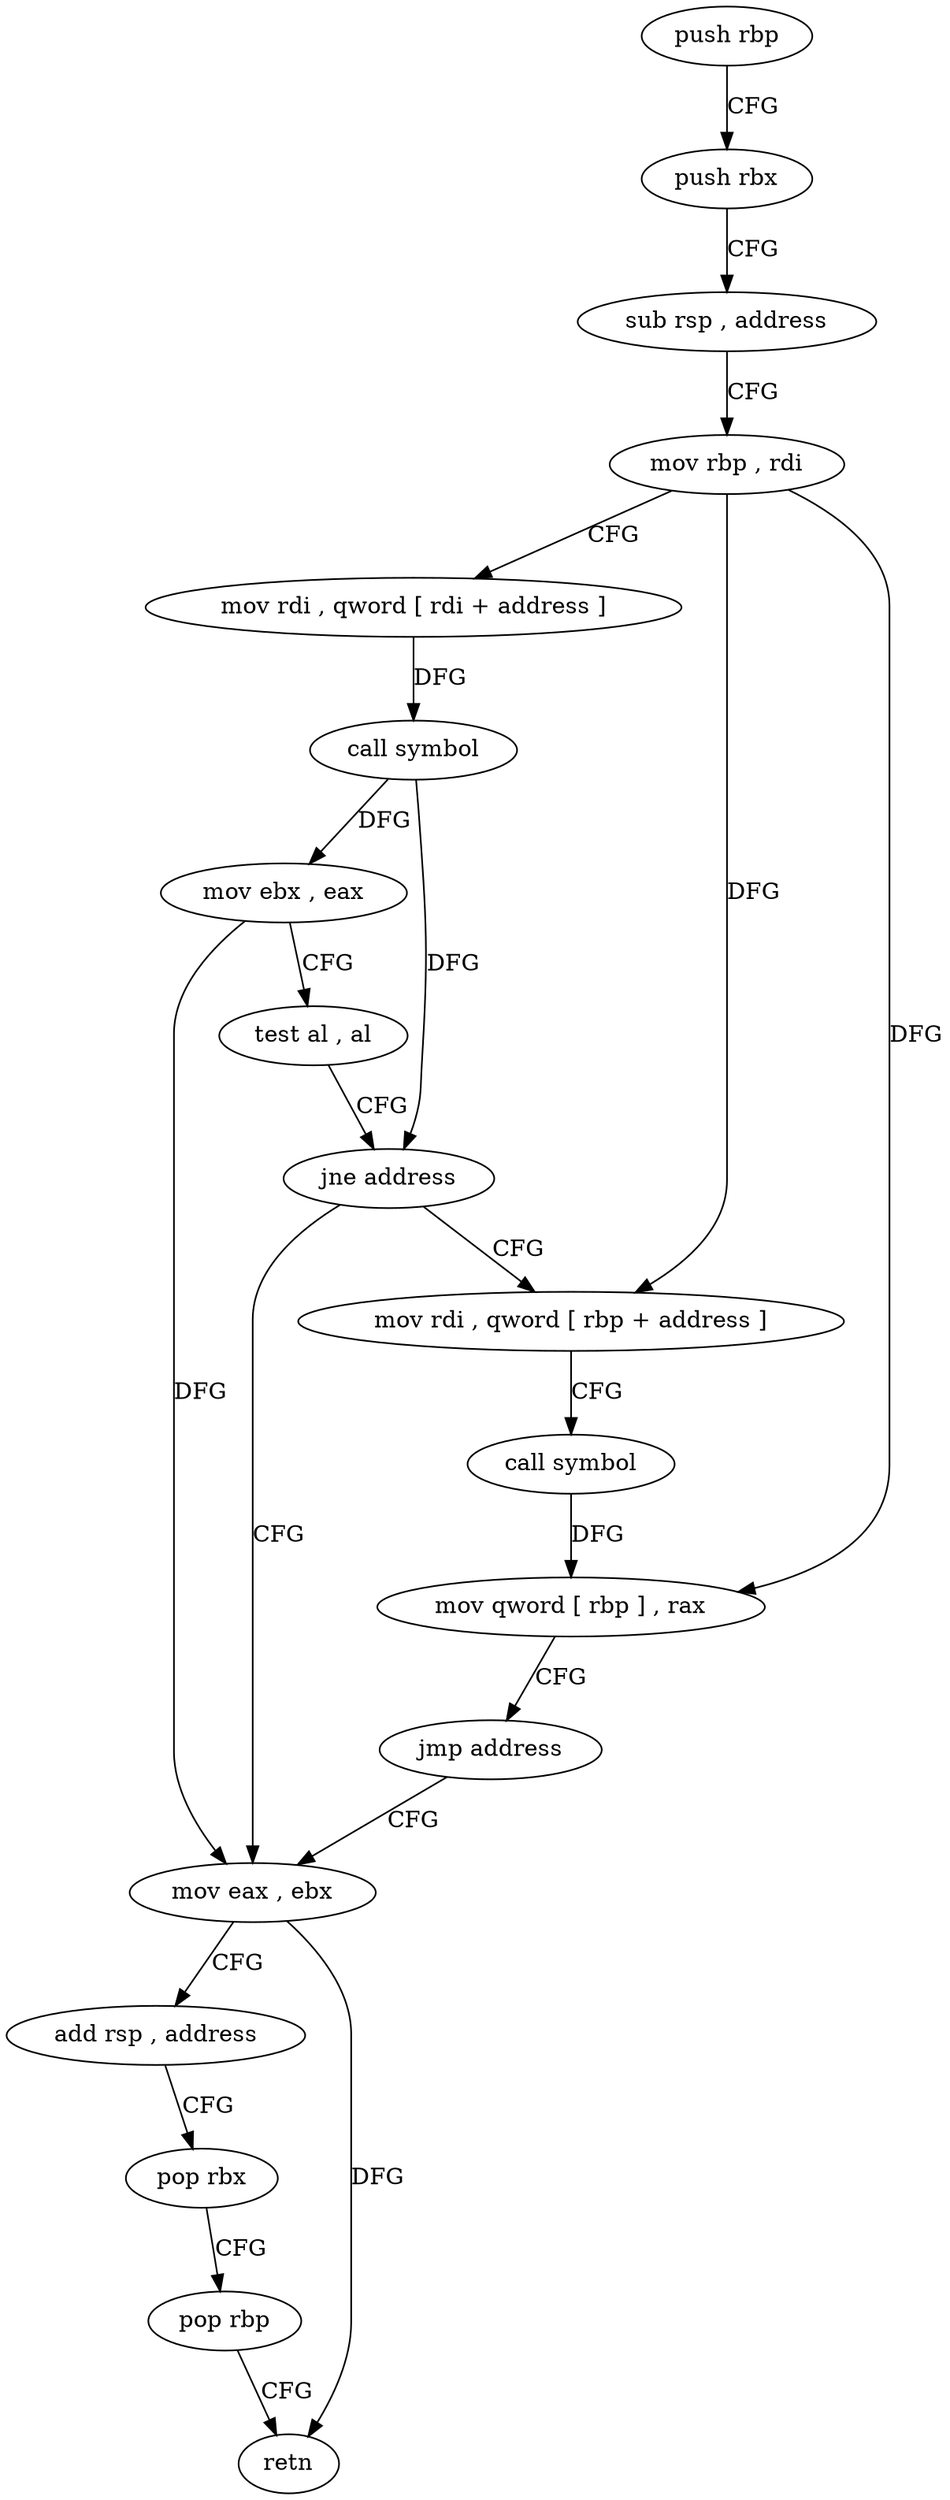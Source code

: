 digraph "func" {
"144225" [label = "push rbp" ]
"144226" [label = "push rbx" ]
"144227" [label = "sub rsp , address" ]
"144231" [label = "mov rbp , rdi" ]
"144234" [label = "mov rdi , qword [ rdi + address ]" ]
"144238" [label = "call symbol" ]
"144243" [label = "mov ebx , eax" ]
"144245" [label = "test al , al" ]
"144247" [label = "jne address" ]
"144258" [label = "mov rdi , qword [ rbp + address ]" ]
"144249" [label = "mov eax , ebx" ]
"144262" [label = "call symbol" ]
"144267" [label = "mov qword [ rbp ] , rax" ]
"144271" [label = "jmp address" ]
"144251" [label = "add rsp , address" ]
"144255" [label = "pop rbx" ]
"144256" [label = "pop rbp" ]
"144257" [label = "retn" ]
"144225" -> "144226" [ label = "CFG" ]
"144226" -> "144227" [ label = "CFG" ]
"144227" -> "144231" [ label = "CFG" ]
"144231" -> "144234" [ label = "CFG" ]
"144231" -> "144258" [ label = "DFG" ]
"144231" -> "144267" [ label = "DFG" ]
"144234" -> "144238" [ label = "DFG" ]
"144238" -> "144243" [ label = "DFG" ]
"144238" -> "144247" [ label = "DFG" ]
"144243" -> "144245" [ label = "CFG" ]
"144243" -> "144249" [ label = "DFG" ]
"144245" -> "144247" [ label = "CFG" ]
"144247" -> "144258" [ label = "CFG" ]
"144247" -> "144249" [ label = "CFG" ]
"144258" -> "144262" [ label = "CFG" ]
"144249" -> "144251" [ label = "CFG" ]
"144249" -> "144257" [ label = "DFG" ]
"144262" -> "144267" [ label = "DFG" ]
"144267" -> "144271" [ label = "CFG" ]
"144271" -> "144249" [ label = "CFG" ]
"144251" -> "144255" [ label = "CFG" ]
"144255" -> "144256" [ label = "CFG" ]
"144256" -> "144257" [ label = "CFG" ]
}
